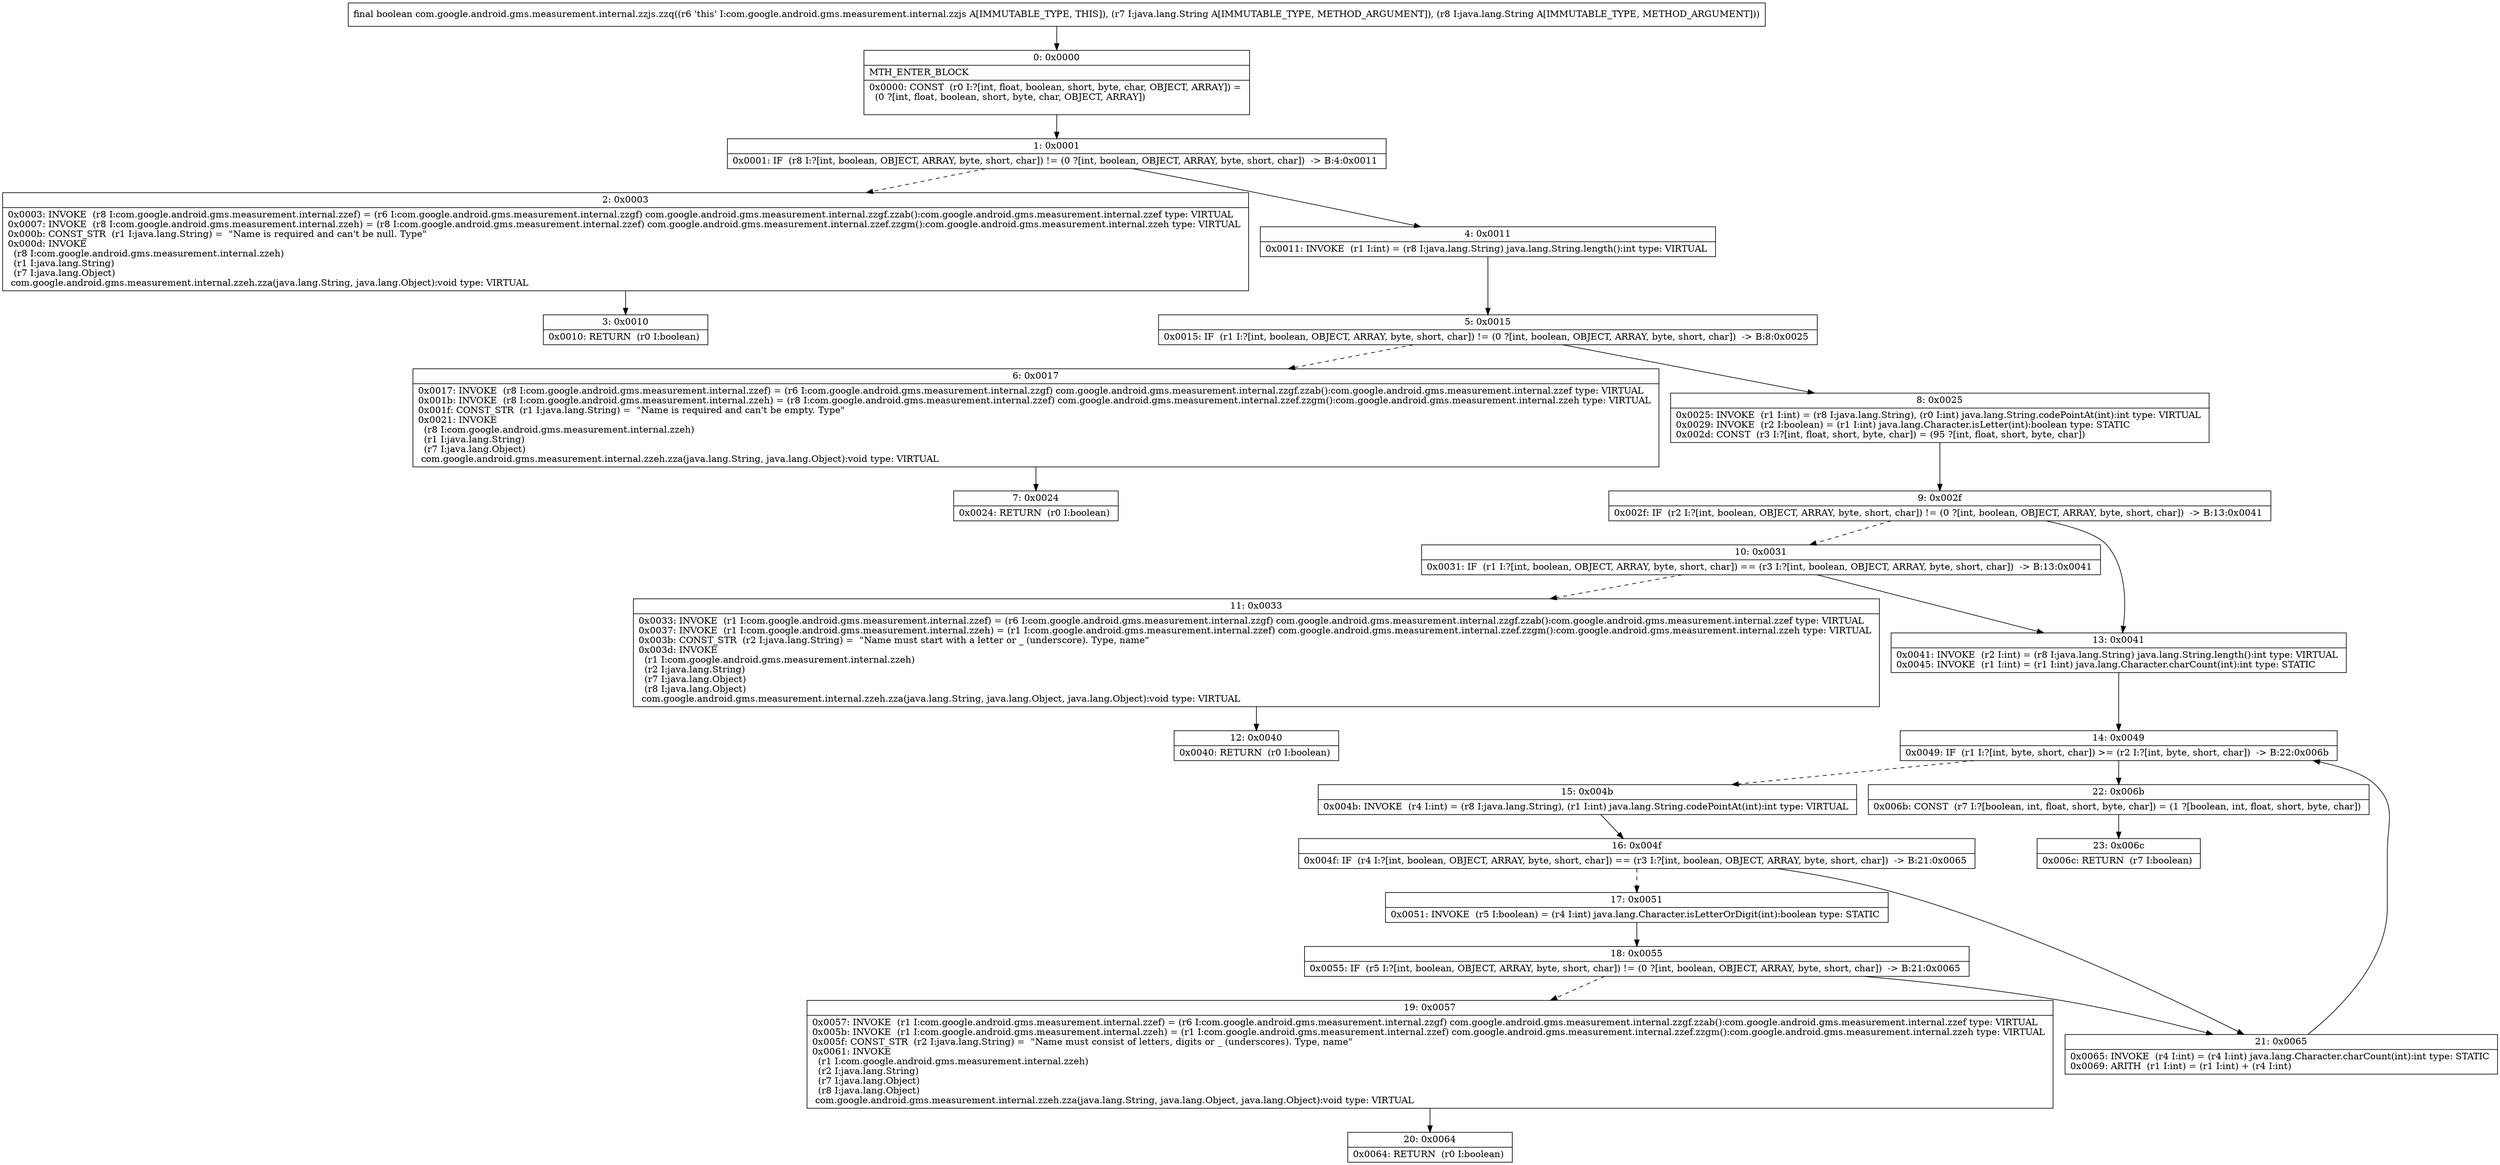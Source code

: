 digraph "CFG forcom.google.android.gms.measurement.internal.zzjs.zzq(Ljava\/lang\/String;Ljava\/lang\/String;)Z" {
Node_0 [shape=record,label="{0\:\ 0x0000|MTH_ENTER_BLOCK\l|0x0000: CONST  (r0 I:?[int, float, boolean, short, byte, char, OBJECT, ARRAY]) = \l  (0 ?[int, float, boolean, short, byte, char, OBJECT, ARRAY])\l \l}"];
Node_1 [shape=record,label="{1\:\ 0x0001|0x0001: IF  (r8 I:?[int, boolean, OBJECT, ARRAY, byte, short, char]) != (0 ?[int, boolean, OBJECT, ARRAY, byte, short, char])  \-\> B:4:0x0011 \l}"];
Node_2 [shape=record,label="{2\:\ 0x0003|0x0003: INVOKE  (r8 I:com.google.android.gms.measurement.internal.zzef) = (r6 I:com.google.android.gms.measurement.internal.zzgf) com.google.android.gms.measurement.internal.zzgf.zzab():com.google.android.gms.measurement.internal.zzef type: VIRTUAL \l0x0007: INVOKE  (r8 I:com.google.android.gms.measurement.internal.zzeh) = (r8 I:com.google.android.gms.measurement.internal.zzef) com.google.android.gms.measurement.internal.zzef.zzgm():com.google.android.gms.measurement.internal.zzeh type: VIRTUAL \l0x000b: CONST_STR  (r1 I:java.lang.String) =  \"Name is required and can't be null. Type\" \l0x000d: INVOKE  \l  (r8 I:com.google.android.gms.measurement.internal.zzeh)\l  (r1 I:java.lang.String)\l  (r7 I:java.lang.Object)\l com.google.android.gms.measurement.internal.zzeh.zza(java.lang.String, java.lang.Object):void type: VIRTUAL \l}"];
Node_3 [shape=record,label="{3\:\ 0x0010|0x0010: RETURN  (r0 I:boolean) \l}"];
Node_4 [shape=record,label="{4\:\ 0x0011|0x0011: INVOKE  (r1 I:int) = (r8 I:java.lang.String) java.lang.String.length():int type: VIRTUAL \l}"];
Node_5 [shape=record,label="{5\:\ 0x0015|0x0015: IF  (r1 I:?[int, boolean, OBJECT, ARRAY, byte, short, char]) != (0 ?[int, boolean, OBJECT, ARRAY, byte, short, char])  \-\> B:8:0x0025 \l}"];
Node_6 [shape=record,label="{6\:\ 0x0017|0x0017: INVOKE  (r8 I:com.google.android.gms.measurement.internal.zzef) = (r6 I:com.google.android.gms.measurement.internal.zzgf) com.google.android.gms.measurement.internal.zzgf.zzab():com.google.android.gms.measurement.internal.zzef type: VIRTUAL \l0x001b: INVOKE  (r8 I:com.google.android.gms.measurement.internal.zzeh) = (r8 I:com.google.android.gms.measurement.internal.zzef) com.google.android.gms.measurement.internal.zzef.zzgm():com.google.android.gms.measurement.internal.zzeh type: VIRTUAL \l0x001f: CONST_STR  (r1 I:java.lang.String) =  \"Name is required and can't be empty. Type\" \l0x0021: INVOKE  \l  (r8 I:com.google.android.gms.measurement.internal.zzeh)\l  (r1 I:java.lang.String)\l  (r7 I:java.lang.Object)\l com.google.android.gms.measurement.internal.zzeh.zza(java.lang.String, java.lang.Object):void type: VIRTUAL \l}"];
Node_7 [shape=record,label="{7\:\ 0x0024|0x0024: RETURN  (r0 I:boolean) \l}"];
Node_8 [shape=record,label="{8\:\ 0x0025|0x0025: INVOKE  (r1 I:int) = (r8 I:java.lang.String), (r0 I:int) java.lang.String.codePointAt(int):int type: VIRTUAL \l0x0029: INVOKE  (r2 I:boolean) = (r1 I:int) java.lang.Character.isLetter(int):boolean type: STATIC \l0x002d: CONST  (r3 I:?[int, float, short, byte, char]) = (95 ?[int, float, short, byte, char]) \l}"];
Node_9 [shape=record,label="{9\:\ 0x002f|0x002f: IF  (r2 I:?[int, boolean, OBJECT, ARRAY, byte, short, char]) != (0 ?[int, boolean, OBJECT, ARRAY, byte, short, char])  \-\> B:13:0x0041 \l}"];
Node_10 [shape=record,label="{10\:\ 0x0031|0x0031: IF  (r1 I:?[int, boolean, OBJECT, ARRAY, byte, short, char]) == (r3 I:?[int, boolean, OBJECT, ARRAY, byte, short, char])  \-\> B:13:0x0041 \l}"];
Node_11 [shape=record,label="{11\:\ 0x0033|0x0033: INVOKE  (r1 I:com.google.android.gms.measurement.internal.zzef) = (r6 I:com.google.android.gms.measurement.internal.zzgf) com.google.android.gms.measurement.internal.zzgf.zzab():com.google.android.gms.measurement.internal.zzef type: VIRTUAL \l0x0037: INVOKE  (r1 I:com.google.android.gms.measurement.internal.zzeh) = (r1 I:com.google.android.gms.measurement.internal.zzef) com.google.android.gms.measurement.internal.zzef.zzgm():com.google.android.gms.measurement.internal.zzeh type: VIRTUAL \l0x003b: CONST_STR  (r2 I:java.lang.String) =  \"Name must start with a letter or _ (underscore). Type, name\" \l0x003d: INVOKE  \l  (r1 I:com.google.android.gms.measurement.internal.zzeh)\l  (r2 I:java.lang.String)\l  (r7 I:java.lang.Object)\l  (r8 I:java.lang.Object)\l com.google.android.gms.measurement.internal.zzeh.zza(java.lang.String, java.lang.Object, java.lang.Object):void type: VIRTUAL \l}"];
Node_12 [shape=record,label="{12\:\ 0x0040|0x0040: RETURN  (r0 I:boolean) \l}"];
Node_13 [shape=record,label="{13\:\ 0x0041|0x0041: INVOKE  (r2 I:int) = (r8 I:java.lang.String) java.lang.String.length():int type: VIRTUAL \l0x0045: INVOKE  (r1 I:int) = (r1 I:int) java.lang.Character.charCount(int):int type: STATIC \l}"];
Node_14 [shape=record,label="{14\:\ 0x0049|0x0049: IF  (r1 I:?[int, byte, short, char]) \>= (r2 I:?[int, byte, short, char])  \-\> B:22:0x006b \l}"];
Node_15 [shape=record,label="{15\:\ 0x004b|0x004b: INVOKE  (r4 I:int) = (r8 I:java.lang.String), (r1 I:int) java.lang.String.codePointAt(int):int type: VIRTUAL \l}"];
Node_16 [shape=record,label="{16\:\ 0x004f|0x004f: IF  (r4 I:?[int, boolean, OBJECT, ARRAY, byte, short, char]) == (r3 I:?[int, boolean, OBJECT, ARRAY, byte, short, char])  \-\> B:21:0x0065 \l}"];
Node_17 [shape=record,label="{17\:\ 0x0051|0x0051: INVOKE  (r5 I:boolean) = (r4 I:int) java.lang.Character.isLetterOrDigit(int):boolean type: STATIC \l}"];
Node_18 [shape=record,label="{18\:\ 0x0055|0x0055: IF  (r5 I:?[int, boolean, OBJECT, ARRAY, byte, short, char]) != (0 ?[int, boolean, OBJECT, ARRAY, byte, short, char])  \-\> B:21:0x0065 \l}"];
Node_19 [shape=record,label="{19\:\ 0x0057|0x0057: INVOKE  (r1 I:com.google.android.gms.measurement.internal.zzef) = (r6 I:com.google.android.gms.measurement.internal.zzgf) com.google.android.gms.measurement.internal.zzgf.zzab():com.google.android.gms.measurement.internal.zzef type: VIRTUAL \l0x005b: INVOKE  (r1 I:com.google.android.gms.measurement.internal.zzeh) = (r1 I:com.google.android.gms.measurement.internal.zzef) com.google.android.gms.measurement.internal.zzef.zzgm():com.google.android.gms.measurement.internal.zzeh type: VIRTUAL \l0x005f: CONST_STR  (r2 I:java.lang.String) =  \"Name must consist of letters, digits or _ (underscores). Type, name\" \l0x0061: INVOKE  \l  (r1 I:com.google.android.gms.measurement.internal.zzeh)\l  (r2 I:java.lang.String)\l  (r7 I:java.lang.Object)\l  (r8 I:java.lang.Object)\l com.google.android.gms.measurement.internal.zzeh.zza(java.lang.String, java.lang.Object, java.lang.Object):void type: VIRTUAL \l}"];
Node_20 [shape=record,label="{20\:\ 0x0064|0x0064: RETURN  (r0 I:boolean) \l}"];
Node_21 [shape=record,label="{21\:\ 0x0065|0x0065: INVOKE  (r4 I:int) = (r4 I:int) java.lang.Character.charCount(int):int type: STATIC \l0x0069: ARITH  (r1 I:int) = (r1 I:int) + (r4 I:int) \l}"];
Node_22 [shape=record,label="{22\:\ 0x006b|0x006b: CONST  (r7 I:?[boolean, int, float, short, byte, char]) = (1 ?[boolean, int, float, short, byte, char]) \l}"];
Node_23 [shape=record,label="{23\:\ 0x006c|0x006c: RETURN  (r7 I:boolean) \l}"];
MethodNode[shape=record,label="{final boolean com.google.android.gms.measurement.internal.zzjs.zzq((r6 'this' I:com.google.android.gms.measurement.internal.zzjs A[IMMUTABLE_TYPE, THIS]), (r7 I:java.lang.String A[IMMUTABLE_TYPE, METHOD_ARGUMENT]), (r8 I:java.lang.String A[IMMUTABLE_TYPE, METHOD_ARGUMENT])) }"];
MethodNode -> Node_0;
Node_0 -> Node_1;
Node_1 -> Node_2[style=dashed];
Node_1 -> Node_4;
Node_2 -> Node_3;
Node_4 -> Node_5;
Node_5 -> Node_6[style=dashed];
Node_5 -> Node_8;
Node_6 -> Node_7;
Node_8 -> Node_9;
Node_9 -> Node_10[style=dashed];
Node_9 -> Node_13;
Node_10 -> Node_11[style=dashed];
Node_10 -> Node_13;
Node_11 -> Node_12;
Node_13 -> Node_14;
Node_14 -> Node_15[style=dashed];
Node_14 -> Node_22;
Node_15 -> Node_16;
Node_16 -> Node_17[style=dashed];
Node_16 -> Node_21;
Node_17 -> Node_18;
Node_18 -> Node_19[style=dashed];
Node_18 -> Node_21;
Node_19 -> Node_20;
Node_21 -> Node_14;
Node_22 -> Node_23;
}

